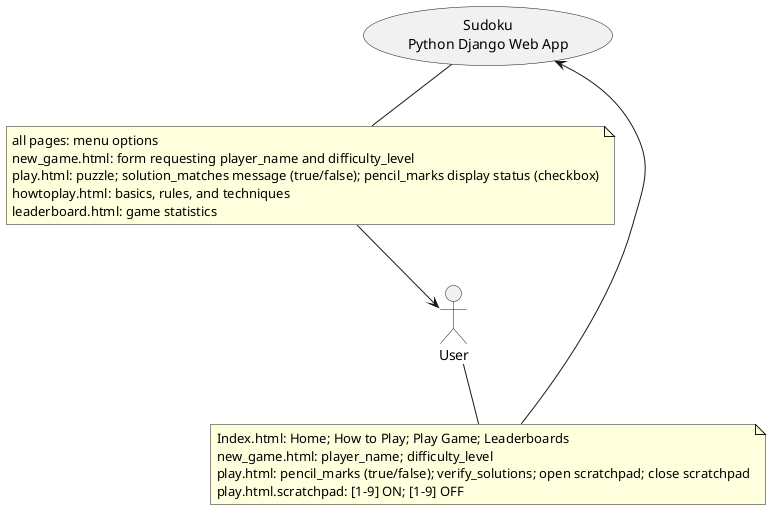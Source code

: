 @startuml
(Sudoku\nPython Django Web App) as (WebApp)

note as input
    Index.html: Home; How to Play; Play Game; Leaderboards
    new_game.html: player_name; difficulty_level
    play.html: pencil_marks (true/false); verify_solutions; open scratchpad; close scratchpad
    play.html.scratchpad: [1-9] ON; [1-9] OFF
end note

note as output
    all pages: menu options
    new_game.html: form requesting player_name and difficulty_level
    play.html: puzzle; solution_matches message (true/false); pencil_marks display status (checkbox)
    howtoplay.html: basics, rules, and techniques
    leaderboard.html: game statistics
end note

User -- input
input --> (WebApp)

(WebApp) -- output
output --> (User)


@enduml